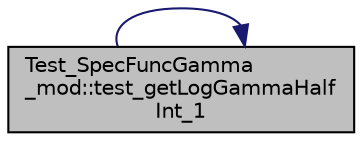 digraph "Test_SpecFuncGamma_mod::test_getLogGammaHalfInt_1"
{
 // LATEX_PDF_SIZE
  edge [fontname="Helvetica",fontsize="10",labelfontname="Helvetica",labelfontsize="10"];
  node [fontname="Helvetica",fontsize="10",shape=record];
  rankdir="LR";
  Node1 [label="Test_SpecFuncGamma\l_mod::test_getLogGammaHalf\lInt_1",height=0.2,width=0.4,color="black", fillcolor="grey75", style="filled", fontcolor="black",tooltip="Test the accuracy of getLogGammaHalfInt."];
  Node1 -> Node1 [color="midnightblue",fontsize="10",style="solid",fontname="Helvetica"];
}
